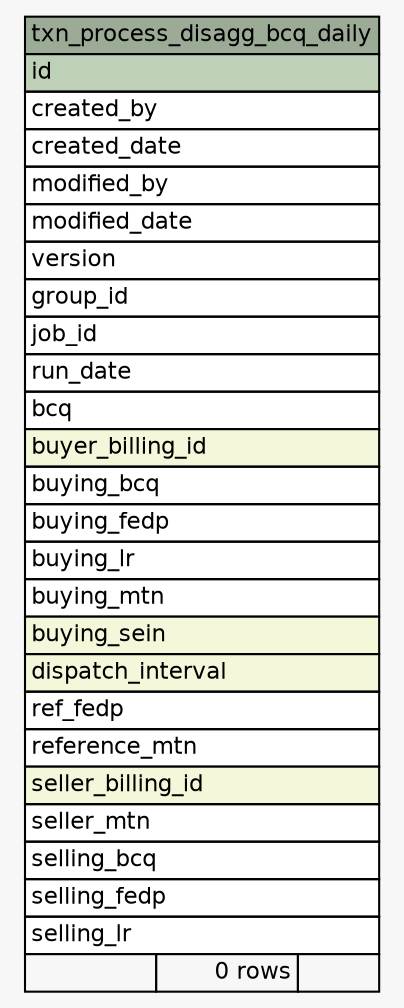 // dot 2.36.0 on Mac OS X 10.12.5
// SchemaSpy rev 590
digraph "txn_process_disagg_bcq_daily" {
  graph [
    rankdir="RL"
    bgcolor="#f7f7f7"
    nodesep="0.18"
    ranksep="0.46"
    fontname="Helvetica"
    fontsize="11"
  ];
  node [
    fontname="Helvetica"
    fontsize="11"
    shape="plaintext"
  ];
  edge [
    arrowsize="0.8"
  ];
  "txn_process_disagg_bcq_daily" [
    label=<
    <TABLE BORDER="0" CELLBORDER="1" CELLSPACING="0" BGCOLOR="#ffffff">
      <TR><TD COLSPAN="3" BGCOLOR="#9bab96" ALIGN="CENTER">txn_process_disagg_bcq_daily</TD></TR>
      <TR><TD PORT="id" COLSPAN="3" BGCOLOR="#bed1b8" ALIGN="LEFT">id</TD></TR>
      <TR><TD PORT="created_by" COLSPAN="3" ALIGN="LEFT">created_by</TD></TR>
      <TR><TD PORT="created_date" COLSPAN="3" ALIGN="LEFT">created_date</TD></TR>
      <TR><TD PORT="modified_by" COLSPAN="3" ALIGN="LEFT">modified_by</TD></TR>
      <TR><TD PORT="modified_date" COLSPAN="3" ALIGN="LEFT">modified_date</TD></TR>
      <TR><TD PORT="version" COLSPAN="3" ALIGN="LEFT">version</TD></TR>
      <TR><TD PORT="group_id" COLSPAN="3" ALIGN="LEFT">group_id</TD></TR>
      <TR><TD PORT="job_id" COLSPAN="3" ALIGN="LEFT">job_id</TD></TR>
      <TR><TD PORT="run_date" COLSPAN="3" ALIGN="LEFT">run_date</TD></TR>
      <TR><TD PORT="bcq" COLSPAN="3" ALIGN="LEFT">bcq</TD></TR>
      <TR><TD PORT="buyer_billing_id" COLSPAN="3" BGCOLOR="#f4f7da" ALIGN="LEFT">buyer_billing_id</TD></TR>
      <TR><TD PORT="buying_bcq" COLSPAN="3" ALIGN="LEFT">buying_bcq</TD></TR>
      <TR><TD PORT="buying_fedp" COLSPAN="3" ALIGN="LEFT">buying_fedp</TD></TR>
      <TR><TD PORT="buying_lr" COLSPAN="3" ALIGN="LEFT">buying_lr</TD></TR>
      <TR><TD PORT="buying_mtn" COLSPAN="3" ALIGN="LEFT">buying_mtn</TD></TR>
      <TR><TD PORT="buying_sein" COLSPAN="3" BGCOLOR="#f4f7da" ALIGN="LEFT">buying_sein</TD></TR>
      <TR><TD PORT="dispatch_interval" COLSPAN="3" BGCOLOR="#f4f7da" ALIGN="LEFT">dispatch_interval</TD></TR>
      <TR><TD PORT="ref_fedp" COLSPAN="3" ALIGN="LEFT">ref_fedp</TD></TR>
      <TR><TD PORT="reference_mtn" COLSPAN="3" ALIGN="LEFT">reference_mtn</TD></TR>
      <TR><TD PORT="seller_billing_id" COLSPAN="3" BGCOLOR="#f4f7da" ALIGN="LEFT">seller_billing_id</TD></TR>
      <TR><TD PORT="seller_mtn" COLSPAN="3" ALIGN="LEFT">seller_mtn</TD></TR>
      <TR><TD PORT="selling_bcq" COLSPAN="3" ALIGN="LEFT">selling_bcq</TD></TR>
      <TR><TD PORT="selling_fedp" COLSPAN="3" ALIGN="LEFT">selling_fedp</TD></TR>
      <TR><TD PORT="selling_lr" COLSPAN="3" ALIGN="LEFT">selling_lr</TD></TR>
      <TR><TD ALIGN="LEFT" BGCOLOR="#f7f7f7">  </TD><TD ALIGN="RIGHT" BGCOLOR="#f7f7f7">0 rows</TD><TD ALIGN="RIGHT" BGCOLOR="#f7f7f7">  </TD></TR>
    </TABLE>>
    URL="tables/txn_process_disagg_bcq_daily.html"
    tooltip="txn_process_disagg_bcq_daily"
  ];
}
